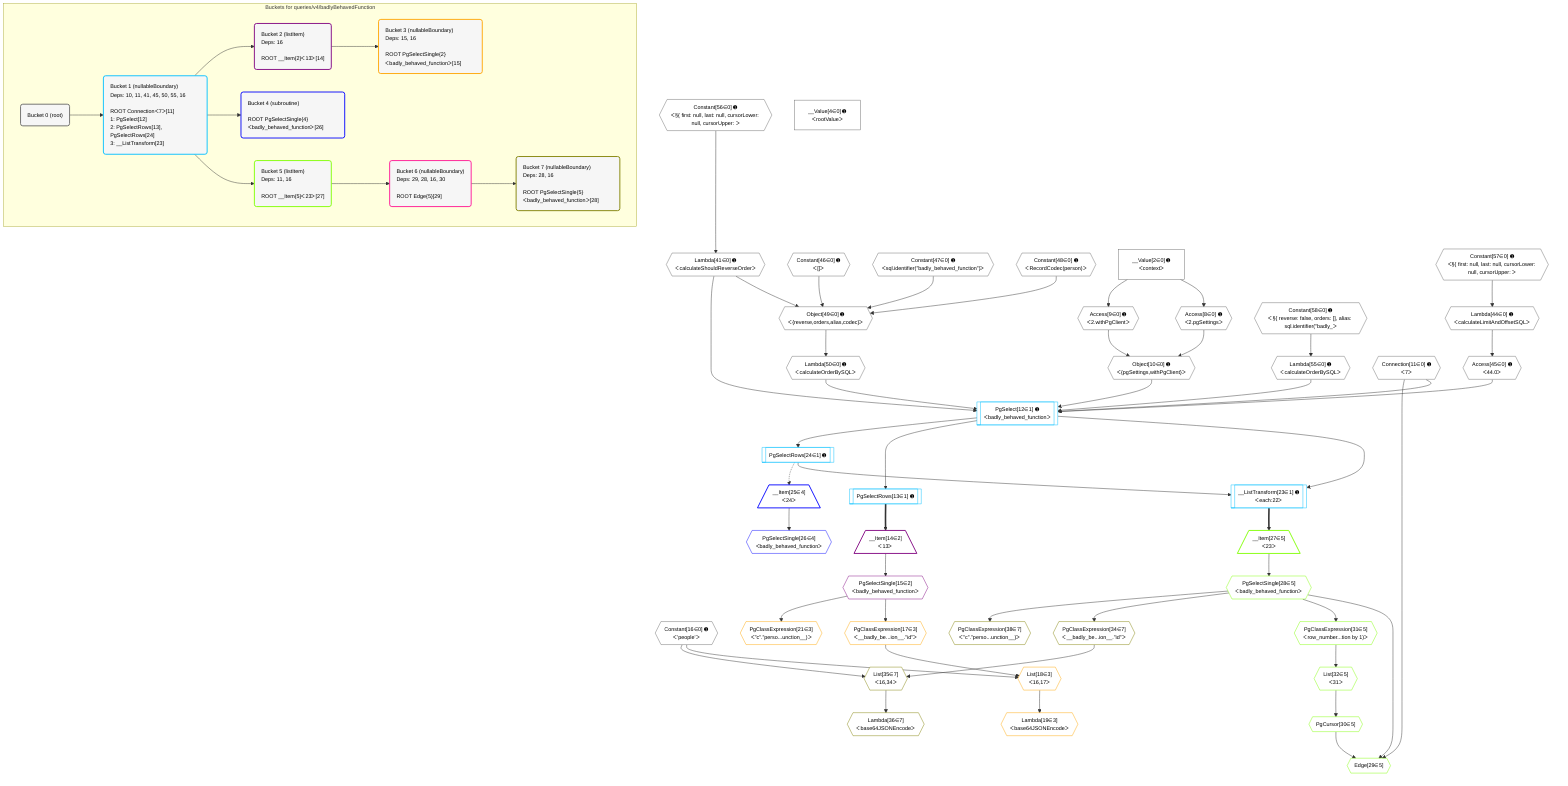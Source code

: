 %%{init: {'themeVariables': { 'fontSize': '12px'}}}%%
graph TD
    classDef path fill:#eee,stroke:#000,color:#000
    classDef plan fill:#fff,stroke-width:1px,color:#000
    classDef itemplan fill:#fff,stroke-width:2px,color:#000
    classDef unbatchedplan fill:#dff,stroke-width:1px,color:#000
    classDef sideeffectplan fill:#fcc,stroke-width:2px,color:#000
    classDef bucket fill:#f6f6f6,color:#000,stroke-width:2px,text-align:left


    %% plan dependencies
    Object49{{"Object[49∈0] ➊<br />ᐸ{reverse,orders,alias,codec}ᐳ"}}:::plan
    Lambda41{{"Lambda[41∈0] ➊<br />ᐸcalculateShouldReverseOrderᐳ"}}:::plan
    Constant46{{"Constant[46∈0] ➊<br />ᐸ[]ᐳ"}}:::plan
    Constant47{{"Constant[47∈0] ➊<br />ᐸsql.identifier(”badly_behaved_function”)ᐳ"}}:::plan
    Constant48{{"Constant[48∈0] ➊<br />ᐸRecordCodec(person)ᐳ"}}:::plan
    Lambda41 & Constant46 & Constant47 & Constant48 --> Object49
    Object10{{"Object[10∈0] ➊<br />ᐸ{pgSettings,withPgClient}ᐳ"}}:::plan
    Access8{{"Access[8∈0] ➊<br />ᐸ2.pgSettingsᐳ"}}:::plan
    Access9{{"Access[9∈0] ➊<br />ᐸ2.withPgClientᐳ"}}:::plan
    Access8 & Access9 --> Object10
    __Value2["__Value[2∈0] ➊<br />ᐸcontextᐳ"]:::plan
    __Value2 --> Access8
    __Value2 --> Access9
    Constant56{{"Constant[56∈0] ➊<br />ᐸ§{ first: null, last: null, cursorLower: null, cursorUpper: ᐳ"}}:::plan
    Constant56 --> Lambda41
    Lambda44{{"Lambda[44∈0] ➊<br />ᐸcalculateLimitAndOffsetSQLᐳ"}}:::plan
    Constant57{{"Constant[57∈0] ➊<br />ᐸ§{ first: null, last: null, cursorLower: null, cursorUpper: ᐳ"}}:::plan
    Constant57 --> Lambda44
    Access45{{"Access[45∈0] ➊<br />ᐸ44.0ᐳ"}}:::plan
    Lambda44 --> Access45
    Lambda50{{"Lambda[50∈0] ➊<br />ᐸcalculateOrderBySQLᐳ"}}:::plan
    Object49 --> Lambda50
    Lambda55{{"Lambda[55∈0] ➊<br />ᐸcalculateOrderBySQLᐳ"}}:::plan
    Constant58{{"Constant[58∈0] ➊<br />ᐸ§{ reverse: false, orders: [], alias: sql.identifier(”badly_ᐳ"}}:::plan
    Constant58 --> Lambda55
    __Value4["__Value[4∈0] ➊<br />ᐸrootValueᐳ"]:::plan
    Connection11{{"Connection[11∈0] ➊<br />ᐸ7ᐳ"}}:::plan
    Constant16{{"Constant[16∈0] ➊<br />ᐸ'people'ᐳ"}}:::plan
    PgSelect12[["PgSelect[12∈1] ➊<br />ᐸbadly_behaved_functionᐳ"]]:::plan
    Object10 & Connection11 & Lambda41 & Access45 & Lambda50 & Lambda55 --> PgSelect12
    __ListTransform23[["__ListTransform[23∈1] ➊<br />ᐸeach:22ᐳ"]]:::plan
    PgSelectRows24[["PgSelectRows[24∈1] ➊"]]:::plan
    PgSelectRows24 & PgSelect12 --> __ListTransform23
    PgSelectRows13[["PgSelectRows[13∈1] ➊"]]:::plan
    PgSelect12 --> PgSelectRows13
    PgSelect12 --> PgSelectRows24
    __Item14[/"__Item[14∈2]<br />ᐸ13ᐳ"\]:::itemplan
    PgSelectRows13 ==> __Item14
    PgSelectSingle15{{"PgSelectSingle[15∈2]<br />ᐸbadly_behaved_functionᐳ"}}:::plan
    __Item14 --> PgSelectSingle15
    List18{{"List[18∈3]<br />ᐸ16,17ᐳ"}}:::plan
    PgClassExpression17{{"PgClassExpression[17∈3]<br />ᐸ__badly_be...ion__.”id”ᐳ"}}:::plan
    Constant16 & PgClassExpression17 --> List18
    PgSelectSingle15 --> PgClassExpression17
    Lambda19{{"Lambda[19∈3]<br />ᐸbase64JSONEncodeᐳ"}}:::plan
    List18 --> Lambda19
    PgClassExpression21{{"PgClassExpression[21∈3]<br />ᐸ”c”.”perso...unction__)ᐳ"}}:::plan
    PgSelectSingle15 --> PgClassExpression21
    __Item25[/"__Item[25∈4]<br />ᐸ24ᐳ"\]:::itemplan
    PgSelectRows24 -.-> __Item25
    PgSelectSingle26{{"PgSelectSingle[26∈4]<br />ᐸbadly_behaved_functionᐳ"}}:::plan
    __Item25 --> PgSelectSingle26
    Edge29{{"Edge[29∈5]"}}:::plan
    PgSelectSingle28{{"PgSelectSingle[28∈5]<br />ᐸbadly_behaved_functionᐳ"}}:::plan
    PgCursor30{{"PgCursor[30∈5]"}}:::plan
    PgSelectSingle28 & PgCursor30 & Connection11 --> Edge29
    __Item27[/"__Item[27∈5]<br />ᐸ23ᐳ"\]:::itemplan
    __ListTransform23 ==> __Item27
    __Item27 --> PgSelectSingle28
    List32{{"List[32∈5]<br />ᐸ31ᐳ"}}:::plan
    List32 --> PgCursor30
    PgClassExpression31{{"PgClassExpression[31∈5]<br />ᐸrow_number...tion by 1)ᐳ"}}:::plan
    PgSelectSingle28 --> PgClassExpression31
    PgClassExpression31 --> List32
    List35{{"List[35∈7]<br />ᐸ16,34ᐳ"}}:::plan
    PgClassExpression34{{"PgClassExpression[34∈7]<br />ᐸ__badly_be...ion__.”id”ᐳ"}}:::plan
    Constant16 & PgClassExpression34 --> List35
    PgSelectSingle28 --> PgClassExpression34
    Lambda36{{"Lambda[36∈7]<br />ᐸbase64JSONEncodeᐳ"}}:::plan
    List35 --> Lambda36
    PgClassExpression38{{"PgClassExpression[38∈7]<br />ᐸ”c”.”perso...unction__)ᐳ"}}:::plan
    PgSelectSingle28 --> PgClassExpression38

    %% define steps

    subgraph "Buckets for queries/v4/badlyBehavedFunction"
    Bucket0("Bucket 0 (root)"):::bucket
    classDef bucket0 stroke:#696969
    class Bucket0,__Value2,__Value4,Access8,Access9,Object10,Connection11,Constant16,Lambda41,Lambda44,Access45,Constant46,Constant47,Constant48,Object49,Lambda50,Lambda55,Constant56,Constant57,Constant58 bucket0
    Bucket1("Bucket 1 (nullableBoundary)<br />Deps: 10, 11, 41, 45, 50, 55, 16<br /><br />ROOT Connectionᐸ7ᐳ[11]<br />1: PgSelect[12]<br />2: PgSelectRows[13], PgSelectRows[24]<br />3: __ListTransform[23]"):::bucket
    classDef bucket1 stroke:#00bfff
    class Bucket1,PgSelect12,PgSelectRows13,__ListTransform23,PgSelectRows24 bucket1
    Bucket2("Bucket 2 (listItem)<br />Deps: 16<br /><br />ROOT __Item{2}ᐸ13ᐳ[14]"):::bucket
    classDef bucket2 stroke:#7f007f
    class Bucket2,__Item14,PgSelectSingle15 bucket2
    Bucket3("Bucket 3 (nullableBoundary)<br />Deps: 15, 16<br /><br />ROOT PgSelectSingle{2}ᐸbadly_behaved_functionᐳ[15]"):::bucket
    classDef bucket3 stroke:#ffa500
    class Bucket3,PgClassExpression17,List18,Lambda19,PgClassExpression21 bucket3
    Bucket4("Bucket 4 (subroutine)<br /><br />ROOT PgSelectSingle{4}ᐸbadly_behaved_functionᐳ[26]"):::bucket
    classDef bucket4 stroke:#0000ff
    class Bucket4,__Item25,PgSelectSingle26 bucket4
    Bucket5("Bucket 5 (listItem)<br />Deps: 11, 16<br /><br />ROOT __Item{5}ᐸ23ᐳ[27]"):::bucket
    classDef bucket5 stroke:#7fff00
    class Bucket5,__Item27,PgSelectSingle28,Edge29,PgCursor30,PgClassExpression31,List32 bucket5
    Bucket6("Bucket 6 (nullableBoundary)<br />Deps: 29, 28, 16, 30<br /><br />ROOT Edge{5}[29]"):::bucket
    classDef bucket6 stroke:#ff1493
    class Bucket6 bucket6
    Bucket7("Bucket 7 (nullableBoundary)<br />Deps: 28, 16<br /><br />ROOT PgSelectSingle{5}ᐸbadly_behaved_functionᐳ[28]"):::bucket
    classDef bucket7 stroke:#808000
    class Bucket7,PgClassExpression34,List35,Lambda36,PgClassExpression38 bucket7
    Bucket0 --> Bucket1
    Bucket1 --> Bucket2 & Bucket4 & Bucket5
    Bucket2 --> Bucket3
    Bucket5 --> Bucket6
    Bucket6 --> Bucket7
    end